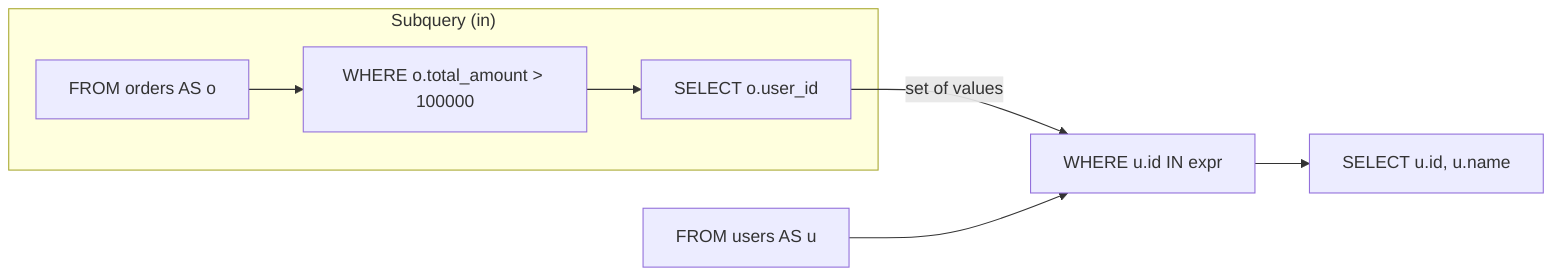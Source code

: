 flowchart LR
    node_0[FROM users AS u]
    node_1["WHERE u.id IN expr"]
    subgraph subquery_node_2 ["Subquery (in)"]
        direction TB
        subq_2_node_0[FROM orders AS o]
        subq_2_node_1["WHERE o.total_amount &gt; 100000"]
        subq_2_node_2["SELECT o.user_id"]
        subq_2_node_0 --> subq_2_node_1
        subq_2_node_1 --> subq_2_node_2
    end
    subq_2_node_2 -->|set of values| node_1
    node_3["SELECT u.id, u.name"]
    node_0 --> node_1
    node_1 --> node_3
